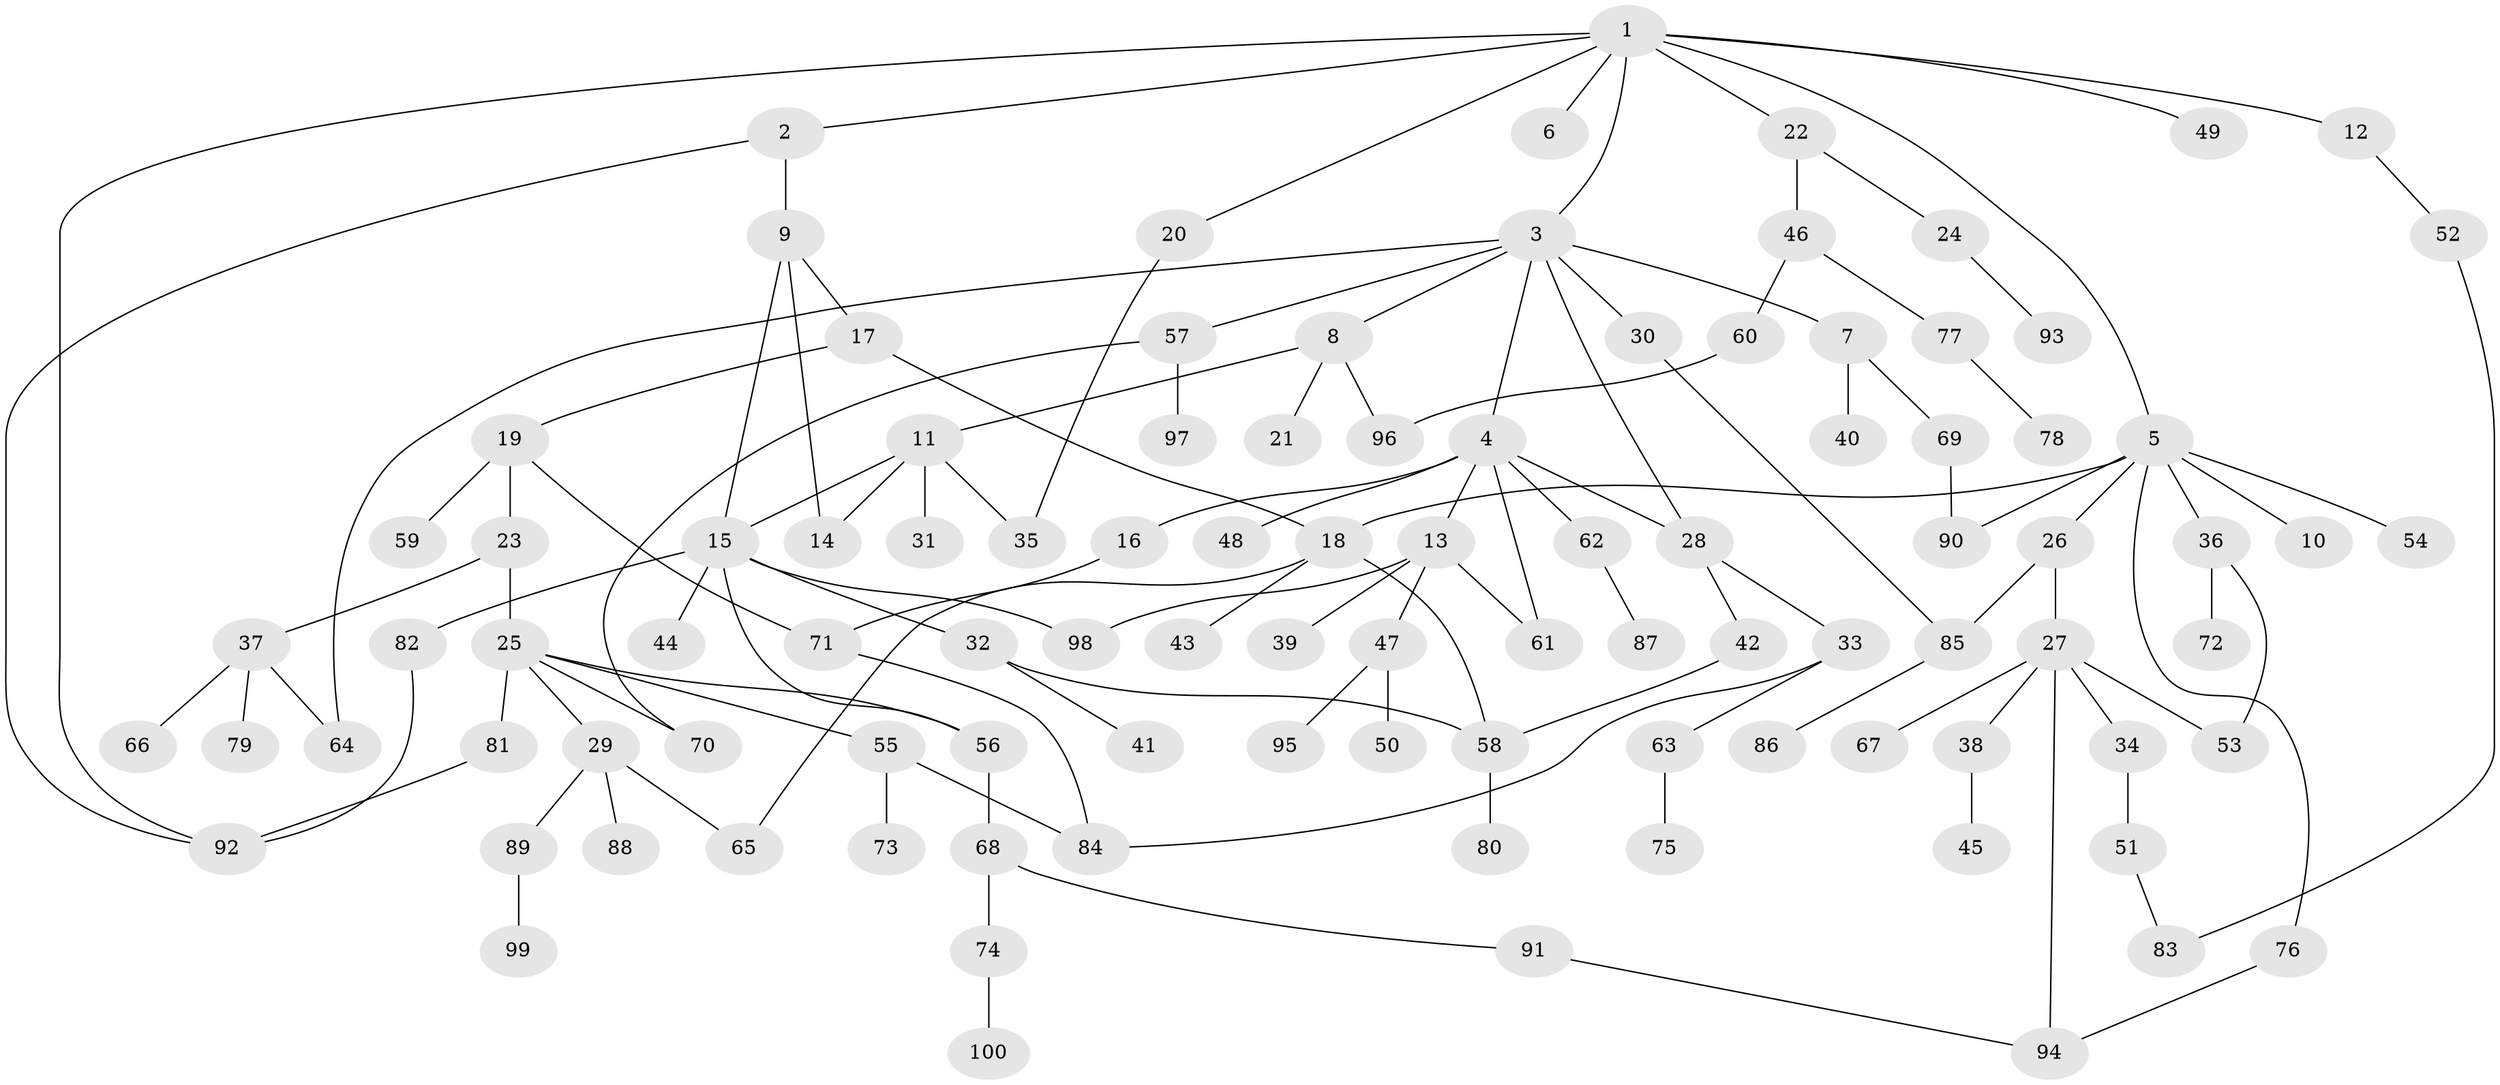 // Generated by graph-tools (version 1.1) at 2025/11/02/21/25 10:11:06]
// undirected, 100 vertices, 125 edges
graph export_dot {
graph [start="1"]
  node [color=gray90,style=filled];
  1;
  2;
  3;
  4;
  5;
  6;
  7;
  8;
  9;
  10;
  11;
  12;
  13;
  14;
  15;
  16;
  17;
  18;
  19;
  20;
  21;
  22;
  23;
  24;
  25;
  26;
  27;
  28;
  29;
  30;
  31;
  32;
  33;
  34;
  35;
  36;
  37;
  38;
  39;
  40;
  41;
  42;
  43;
  44;
  45;
  46;
  47;
  48;
  49;
  50;
  51;
  52;
  53;
  54;
  55;
  56;
  57;
  58;
  59;
  60;
  61;
  62;
  63;
  64;
  65;
  66;
  67;
  68;
  69;
  70;
  71;
  72;
  73;
  74;
  75;
  76;
  77;
  78;
  79;
  80;
  81;
  82;
  83;
  84;
  85;
  86;
  87;
  88;
  89;
  90;
  91;
  92;
  93;
  94;
  95;
  96;
  97;
  98;
  99;
  100;
  1 -- 2;
  1 -- 3;
  1 -- 5;
  1 -- 6;
  1 -- 12;
  1 -- 20;
  1 -- 22;
  1 -- 49;
  1 -- 92;
  2 -- 9;
  2 -- 92;
  3 -- 4;
  3 -- 7;
  3 -- 8;
  3 -- 28;
  3 -- 30;
  3 -- 57;
  3 -- 64;
  4 -- 13;
  4 -- 16;
  4 -- 48;
  4 -- 62;
  4 -- 61;
  4 -- 28;
  5 -- 10;
  5 -- 18;
  5 -- 26;
  5 -- 36;
  5 -- 54;
  5 -- 76;
  5 -- 90;
  7 -- 40;
  7 -- 69;
  8 -- 11;
  8 -- 21;
  8 -- 96;
  9 -- 17;
  9 -- 15;
  9 -- 14;
  11 -- 14;
  11 -- 15;
  11 -- 31;
  11 -- 35;
  12 -- 52;
  13 -- 39;
  13 -- 47;
  13 -- 61;
  13 -- 98;
  15 -- 32;
  15 -- 44;
  15 -- 56;
  15 -- 82;
  15 -- 98;
  16 -- 71;
  17 -- 19;
  17 -- 18;
  18 -- 43;
  18 -- 58;
  18 -- 65;
  19 -- 23;
  19 -- 59;
  19 -- 71;
  20 -- 35;
  22 -- 24;
  22 -- 46;
  23 -- 25;
  23 -- 37;
  24 -- 93;
  25 -- 29;
  25 -- 55;
  25 -- 70;
  25 -- 81;
  25 -- 56;
  26 -- 27;
  26 -- 85;
  27 -- 34;
  27 -- 38;
  27 -- 67;
  27 -- 94;
  27 -- 53;
  28 -- 33;
  28 -- 42;
  29 -- 88;
  29 -- 89;
  29 -- 65;
  30 -- 85;
  32 -- 41;
  32 -- 58;
  33 -- 63;
  33 -- 84;
  34 -- 51;
  36 -- 53;
  36 -- 72;
  37 -- 64;
  37 -- 66;
  37 -- 79;
  38 -- 45;
  42 -- 58;
  46 -- 60;
  46 -- 77;
  47 -- 50;
  47 -- 95;
  51 -- 83;
  52 -- 83;
  55 -- 73;
  55 -- 84;
  56 -- 68;
  57 -- 97;
  57 -- 70;
  58 -- 80;
  60 -- 96;
  62 -- 87;
  63 -- 75;
  68 -- 74;
  68 -- 91;
  69 -- 90;
  71 -- 84;
  74 -- 100;
  76 -- 94;
  77 -- 78;
  81 -- 92;
  82 -- 92;
  85 -- 86;
  89 -- 99;
  91 -- 94;
}
